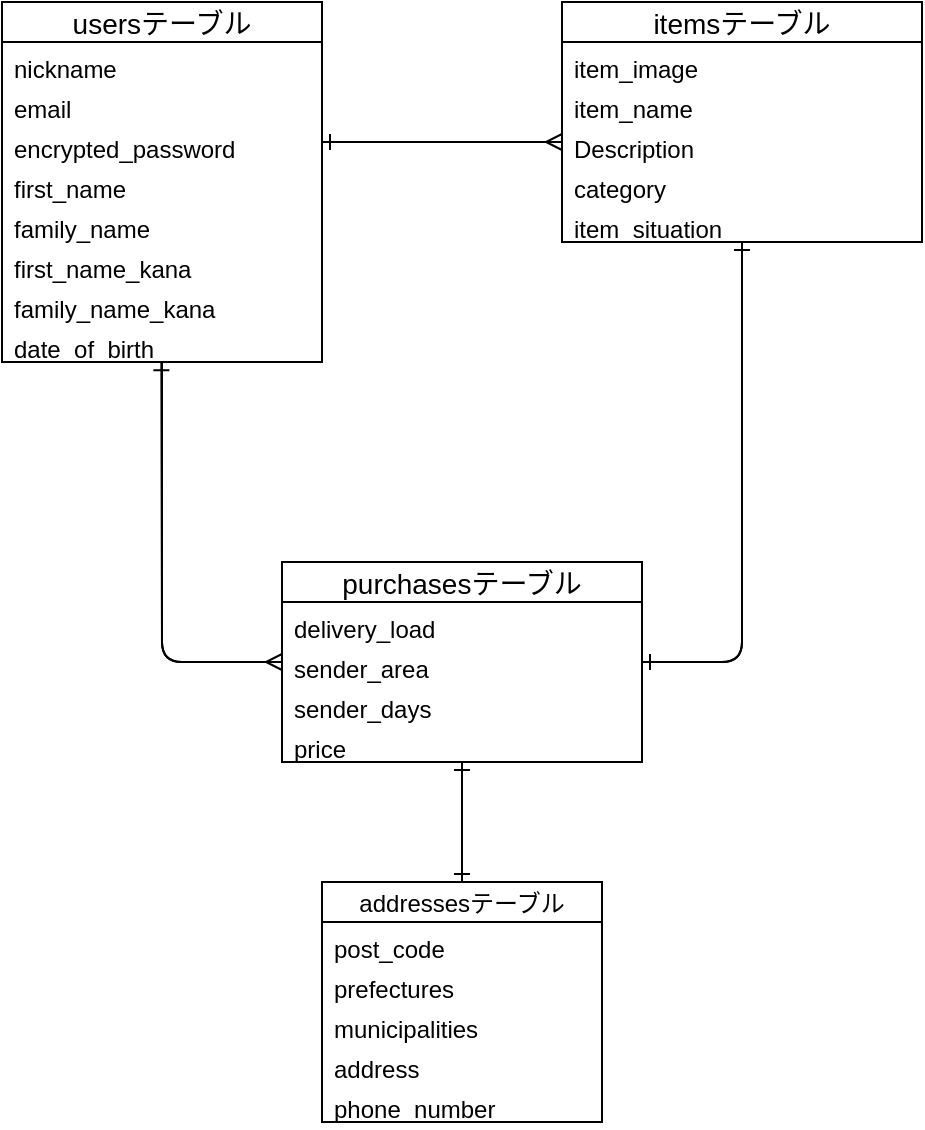 <mxfile>
    <diagram id="kurXWmBGRJ5U2BCrp0Ci" name="ページ1">
        <mxGraphModel dx="682" dy="591" grid="1" gridSize="10" guides="1" tooltips="1" connect="1" arrows="1" fold="1" page="1" pageScale="1" pageWidth="1169" pageHeight="827" math="0" shadow="0">
            <root>
                <mxCell id="0"/>
                <mxCell id="1" parent="0"/>
                <mxCell id="129" style="edgeStyle=none;html=1;fontFamily=Helvetica;fontSize=12;fontColor=default;endArrow=ERmany;endFill=0;startSize=28;" edge="1" parent="1" source="29">
                    <mxGeometry relative="1" as="geometry">
                        <mxPoint x="410.0" y="400" as="targetPoint"/>
                        <Array as="points">
                            <mxPoint x="350" y="400"/>
                        </Array>
                    </mxGeometry>
                </mxCell>
                <mxCell id="29" value="usersテーブル" style="swimlane;fontStyle=0;childLayout=stackLayout;horizontal=1;startSize=20;horizontalStack=0;resizeParent=1;resizeParentMax=0;resizeLast=0;collapsible=1;marginBottom=0;align=center;fontSize=14;swimlaneFillColor=none;gradientColor=none;shadow=0;" parent="1" vertex="1">
                    <mxGeometry x="270" y="70" width="160" height="180" as="geometry">
                        <mxRectangle x="280" y="240" width="120" height="20" as="alternateBounds"/>
                    </mxGeometry>
                </mxCell>
                <mxCell id="30" value="nickname" style="text;strokeColor=none;fillColor=none;spacingLeft=4;spacingRight=4;overflow=hidden;rotatable=0;points=[[0,0.5],[1,0.5]];portConstraint=eastwest;fontSize=12;" parent="29" vertex="1">
                    <mxGeometry y="20" width="160" height="20" as="geometry"/>
                </mxCell>
                <mxCell id="31" value="email" style="text;strokeColor=none;fillColor=none;spacingLeft=4;spacingRight=4;overflow=hidden;rotatable=0;points=[[0,0.5],[1,0.5]];portConstraint=eastwest;fontSize=12;" parent="29" vertex="1">
                    <mxGeometry y="40" width="160" height="20" as="geometry"/>
                </mxCell>
                <mxCell id="32" value="encrypted_password" style="text;strokeColor=none;fillColor=none;spacingLeft=4;spacingRight=4;overflow=hidden;rotatable=0;points=[[0,0.5],[1,0.5]];portConstraint=eastwest;fontSize=12;" parent="29" vertex="1">
                    <mxGeometry y="60" width="160" height="20" as="geometry"/>
                </mxCell>
                <mxCell id="56" value="first_name" style="text;strokeColor=none;fillColor=none;spacingLeft=4;spacingRight=4;overflow=hidden;rotatable=0;points=[[0,0.5],[1,0.5]];portConstraint=eastwest;fontSize=12;" parent="29" vertex="1">
                    <mxGeometry y="80" width="160" height="20" as="geometry"/>
                </mxCell>
                <mxCell id="55" value="family_name" style="text;strokeColor=none;fillColor=none;spacingLeft=4;spacingRight=4;overflow=hidden;rotatable=0;points=[[0,0.5],[1,0.5]];portConstraint=eastwest;fontSize=12;" parent="29" vertex="1">
                    <mxGeometry y="100" width="160" height="20" as="geometry"/>
                </mxCell>
                <mxCell id="54" value="first_name_kana" style="text;strokeColor=none;fillColor=none;spacingLeft=4;spacingRight=4;overflow=hidden;rotatable=0;points=[[0,0.5],[1,0.5]];portConstraint=eastwest;fontSize=12;" parent="29" vertex="1">
                    <mxGeometry y="120" width="160" height="20" as="geometry"/>
                </mxCell>
                <mxCell id="53" value="family_name_kana" style="text;strokeColor=none;fillColor=none;spacingLeft=4;spacingRight=4;overflow=hidden;rotatable=0;points=[[0,0.5],[1,0.5]];portConstraint=eastwest;fontSize=12;" parent="29" vertex="1">
                    <mxGeometry y="140" width="160" height="20" as="geometry"/>
                </mxCell>
                <mxCell id="52" value="date_of_birth" style="text;strokeColor=none;fillColor=none;spacingLeft=4;spacingRight=4;overflow=hidden;rotatable=0;points=[[0,0.5],[1,0.5]];portConstraint=eastwest;fontSize=12;" parent="29" vertex="1">
                    <mxGeometry y="160" width="160" height="20" as="geometry"/>
                </mxCell>
                <mxCell id="132" style="edgeStyle=none;html=1;entryX=1;entryY=0.5;entryDx=0;entryDy=0;fontFamily=Helvetica;fontSize=12;fontColor=default;endArrow=ERone;endFill=0;startSize=28;" edge="1" parent="1" source="61" target="110">
                    <mxGeometry relative="1" as="geometry">
                        <Array as="points">
                            <mxPoint x="640" y="400"/>
                        </Array>
                    </mxGeometry>
                </mxCell>
                <mxCell id="61" value="itemsテーブル" style="swimlane;fontStyle=0;childLayout=stackLayout;horizontal=1;startSize=20;horizontalStack=0;resizeParent=1;resizeParentMax=0;resizeLast=0;collapsible=1;marginBottom=0;align=center;fontSize=14;swimlaneFillColor=none;gradientColor=none;shadow=0;" parent="1" vertex="1">
                    <mxGeometry x="550" y="70" width="180" height="120" as="geometry">
                        <mxRectangle x="280" y="240" width="120" height="20" as="alternateBounds"/>
                    </mxGeometry>
                </mxCell>
                <mxCell id="64" value="item_image" style="text;strokeColor=none;fillColor=none;spacingLeft=4;spacingRight=4;overflow=hidden;rotatable=0;points=[[0,0.5],[1,0.5]];portConstraint=eastwest;fontSize=12;" parent="61" vertex="1">
                    <mxGeometry y="20" width="180" height="20" as="geometry"/>
                </mxCell>
                <mxCell id="72" value="item_name" style="text;strokeColor=none;fillColor=none;spacingLeft=4;spacingRight=4;overflow=hidden;rotatable=0;points=[[0,0.5],[1,0.5]];portConstraint=eastwest;fontSize=12;" parent="61" vertex="1">
                    <mxGeometry y="40" width="180" height="20" as="geometry"/>
                </mxCell>
                <mxCell id="71" value="Description" style="text;strokeColor=none;fillColor=none;spacingLeft=4;spacingRight=4;overflow=hidden;rotatable=0;points=[[0,0.5],[1,0.5]];portConstraint=eastwest;fontSize=12;" parent="61" vertex="1">
                    <mxGeometry y="60" width="180" height="20" as="geometry"/>
                </mxCell>
                <mxCell id="73" value="category" style="text;strokeColor=none;fillColor=none;spacingLeft=4;spacingRight=4;overflow=hidden;rotatable=0;points=[[0,0.5],[1,0.5]];portConstraint=eastwest;fontSize=12;" parent="61" vertex="1">
                    <mxGeometry y="80" width="180" height="20" as="geometry"/>
                </mxCell>
                <mxCell id="76" value="item_situation" style="text;strokeColor=none;fillColor=none;spacingLeft=4;spacingRight=4;overflow=hidden;rotatable=0;points=[[0,0.5],[1,0.5]];portConstraint=eastwest;fontSize=12;" parent="61" vertex="1">
                    <mxGeometry y="100" width="180" height="20" as="geometry"/>
                </mxCell>
                <mxCell id="136" style="edgeStyle=none;html=1;fontFamily=Helvetica;fontSize=12;fontColor=default;endArrow=ERone;endFill=0;startSize=28;" edge="1" parent="1" source="79">
                    <mxGeometry relative="1" as="geometry">
                        <mxPoint x="500" y="450" as="targetPoint"/>
                    </mxGeometry>
                </mxCell>
                <mxCell id="79" value="addressesテーブル" style="swimlane;fontStyle=0;childLayout=stackLayout;horizontal=1;startSize=20;horizontalStack=0;resizeParent=1;resizeParentMax=0;resizeLast=0;collapsible=1;marginBottom=0;align=center;fontSize=12;swimlaneFillColor=none;gradientColor=none;shadow=0;" parent="1" vertex="1">
                    <mxGeometry x="430" y="510" width="140" height="120" as="geometry">
                        <mxRectangle x="280" y="240" width="120" height="20" as="alternateBounds"/>
                    </mxGeometry>
                </mxCell>
                <mxCell id="140" value="post_code" style="text;strokeColor=none;fillColor=none;spacingLeft=4;spacingRight=4;overflow=hidden;rotatable=0;points=[[0,0.5],[1,0.5]];portConstraint=eastwest;fontSize=12;" vertex="1" parent="79">
                    <mxGeometry y="20" width="140" height="20" as="geometry"/>
                </mxCell>
                <mxCell id="139" value="prefectures" style="text;strokeColor=none;fillColor=none;spacingLeft=4;spacingRight=4;overflow=hidden;rotatable=0;points=[[0,0.5],[1,0.5]];portConstraint=eastwest;fontSize=12;" vertex="1" parent="79">
                    <mxGeometry y="40" width="140" height="20" as="geometry"/>
                </mxCell>
                <mxCell id="141" value="municipalities" style="text;strokeColor=none;fillColor=none;spacingLeft=4;spacingRight=4;overflow=hidden;rotatable=0;points=[[0,0.5],[1,0.5]];portConstraint=eastwest;fontSize=12;" vertex="1" parent="79">
                    <mxGeometry y="60" width="140" height="20" as="geometry"/>
                </mxCell>
                <mxCell id="144" value="address" style="text;strokeColor=none;fillColor=none;spacingLeft=4;spacingRight=4;overflow=hidden;rotatable=0;points=[[0,0.5],[1,0.5]];portConstraint=eastwest;fontSize=12;" vertex="1" parent="79">
                    <mxGeometry y="80" width="140" height="20" as="geometry"/>
                </mxCell>
                <mxCell id="143" value="phone_number" style="text;strokeColor=none;fillColor=none;spacingLeft=4;spacingRight=4;overflow=hidden;rotatable=0;points=[[0,0.5],[1,0.5]];portConstraint=eastwest;fontSize=12;" vertex="1" parent="79">
                    <mxGeometry y="100" width="140" height="20" as="geometry"/>
                </mxCell>
                <mxCell id="89" style="edgeStyle=none;html=1;exitX=1;exitY=0.5;exitDx=0;exitDy=0;entryX=0;entryY=0.5;entryDx=0;entryDy=0;fontFamily=Helvetica;fontSize=14;fontColor=default;startSize=20;endArrow=ERmany;endFill=0;" parent="1" source="32" target="71" edge="1">
                    <mxGeometry relative="1" as="geometry"/>
                </mxCell>
                <mxCell id="90" style="edgeStyle=none;html=1;exitX=0;exitY=0.5;exitDx=0;exitDy=0;entryX=1;entryY=0.5;entryDx=0;entryDy=0;fontFamily=Helvetica;fontSize=14;fontColor=default;endArrow=ERone;endFill=0;startSize=28;" edge="1" parent="1" source="71" target="32">
                    <mxGeometry relative="1" as="geometry"/>
                </mxCell>
                <mxCell id="134" style="edgeStyle=none;html=1;entryX=0.5;entryY=1;entryDx=0;entryDy=0;fontFamily=Helvetica;fontSize=12;fontColor=default;endArrow=ERone;endFill=0;startSize=28;" edge="1" parent="1" source="93" target="61">
                    <mxGeometry relative="1" as="geometry">
                        <Array as="points">
                            <mxPoint x="640" y="400"/>
                        </Array>
                    </mxGeometry>
                </mxCell>
                <mxCell id="135" style="edgeStyle=none;html=1;entryX=0.5;entryY=0;entryDx=0;entryDy=0;fontFamily=Helvetica;fontSize=12;fontColor=default;endArrow=ERone;endFill=0;startSize=28;" edge="1" parent="1" source="93" target="79">
                    <mxGeometry relative="1" as="geometry"/>
                </mxCell>
                <mxCell id="93" value="purchasesテーブル" style="swimlane;fontStyle=0;childLayout=stackLayout;horizontal=1;startSize=20;horizontalStack=0;resizeParent=1;resizeParentMax=0;resizeLast=0;collapsible=1;marginBottom=0;align=center;fontSize=14;swimlaneFillColor=none;gradientColor=none;shadow=0;" vertex="1" parent="1">
                    <mxGeometry x="410" y="350" width="180" height="100" as="geometry">
                        <mxRectangle x="280" y="240" width="120" height="20" as="alternateBounds"/>
                    </mxGeometry>
                </mxCell>
                <mxCell id="111" value="delivery_load" style="text;strokeColor=none;fillColor=none;spacingLeft=4;spacingRight=4;overflow=hidden;rotatable=0;points=[[0,0.5],[1,0.5]];portConstraint=eastwest;fontSize=12;" vertex="1" parent="93">
                    <mxGeometry y="20" width="180" height="20" as="geometry"/>
                </mxCell>
                <mxCell id="110" value="sender_area" style="text;strokeColor=none;fillColor=none;spacingLeft=4;spacingRight=4;overflow=hidden;rotatable=0;points=[[0,0.5],[1,0.5]];portConstraint=eastwest;fontSize=12;" vertex="1" parent="93">
                    <mxGeometry y="40" width="180" height="20" as="geometry"/>
                </mxCell>
                <mxCell id="109" value="sender_days" style="text;strokeColor=none;fillColor=none;spacingLeft=4;spacingRight=4;overflow=hidden;rotatable=0;points=[[0,0.5],[1,0.5]];portConstraint=eastwest;fontSize=12;" vertex="1" parent="93">
                    <mxGeometry y="60" width="180" height="20" as="geometry"/>
                </mxCell>
                <mxCell id="113" value="price" style="text;strokeColor=none;fillColor=none;spacingLeft=4;spacingRight=4;overflow=hidden;rotatable=0;points=[[0,0.5],[1,0.5]];portConstraint=eastwest;fontSize=12;" vertex="1" parent="93">
                    <mxGeometry y="80" width="180" height="20" as="geometry"/>
                </mxCell>
                <mxCell id="133" style="edgeStyle=none;html=1;exitX=0;exitY=0.5;exitDx=0;exitDy=0;entryX=0.498;entryY=1.004;entryDx=0;entryDy=0;entryPerimeter=0;fontFamily=Helvetica;fontSize=12;fontColor=default;endArrow=ERone;endFill=0;startSize=28;" edge="1" parent="1" source="110" target="52">
                    <mxGeometry relative="1" as="geometry">
                        <Array as="points">
                            <mxPoint x="350" y="400"/>
                        </Array>
                    </mxGeometry>
                </mxCell>
            </root>
        </mxGraphModel>
    </diagram>
</mxfile>